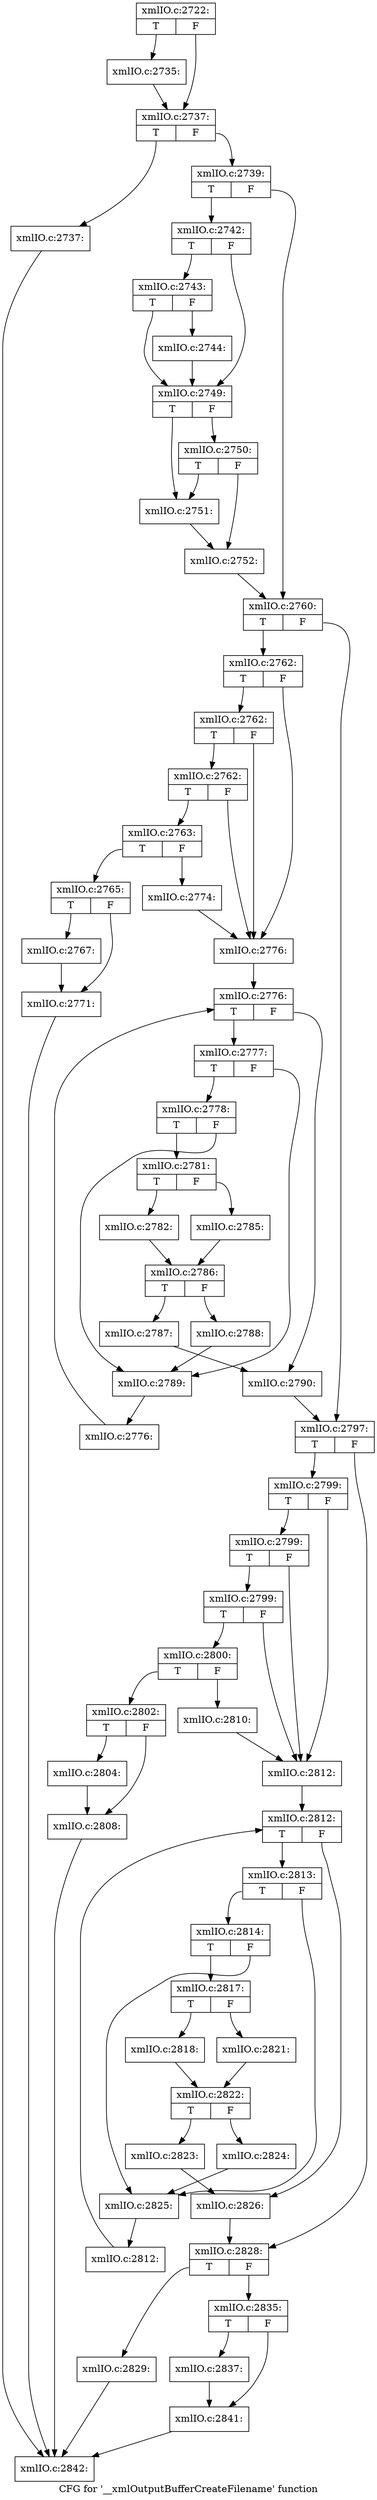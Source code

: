 digraph "CFG for '__xmlOutputBufferCreateFilename' function" {
	label="CFG for '__xmlOutputBufferCreateFilename' function";

	Node0x52a7f00 [shape=record,label="{xmlIO.c:2722:|{<s0>T|<s1>F}}"];
	Node0x52a7f00:s0 -> Node0x52b06c0;
	Node0x52a7f00:s1 -> Node0x52b0710;
	Node0x52b06c0 [shape=record,label="{xmlIO.c:2735:}"];
	Node0x52b06c0 -> Node0x52b0710;
	Node0x52b0710 [shape=record,label="{xmlIO.c:2737:|{<s0>T|<s1>F}}"];
	Node0x52b0710:s0 -> Node0x52b0b30;
	Node0x52b0710:s1 -> Node0x52b0b80;
	Node0x52b0b30 [shape=record,label="{xmlIO.c:2737:}"];
	Node0x52b0b30 -> Node0x52a3910;
	Node0x52b0b80 [shape=record,label="{xmlIO.c:2739:|{<s0>T|<s1>F}}"];
	Node0x52b0b80:s0 -> Node0x52b1850;
	Node0x52b0b80:s1 -> Node0x52b1b80;
	Node0x52b1850 [shape=record,label="{xmlIO.c:2742:|{<s0>T|<s1>F}}"];
	Node0x52b1850:s0 -> Node0x52b1ec0;
	Node0x52b1850:s1 -> Node0x52b1e70;
	Node0x52b1ec0 [shape=record,label="{xmlIO.c:2743:|{<s0>T|<s1>F}}"];
	Node0x52b1ec0:s0 -> Node0x52b1e70;
	Node0x52b1ec0:s1 -> Node0x52b1e20;
	Node0x52b1e20 [shape=record,label="{xmlIO.c:2744:}"];
	Node0x52b1e20 -> Node0x52b1e70;
	Node0x52b1e70 [shape=record,label="{xmlIO.c:2749:|{<s0>T|<s1>F}}"];
	Node0x52b1e70:s0 -> Node0x52b2540;
	Node0x52b1e70:s1 -> Node0x52b2bf0;
	Node0x52b2bf0 [shape=record,label="{xmlIO.c:2750:|{<s0>T|<s1>F}}"];
	Node0x52b2bf0:s0 -> Node0x52b2540;
	Node0x52b2bf0:s1 -> Node0x52b27f0;
	Node0x52b2540 [shape=record,label="{xmlIO.c:2751:}"];
	Node0x52b2540 -> Node0x52b27f0;
	Node0x52b27f0 [shape=record,label="{xmlIO.c:2752:}"];
	Node0x52b27f0 -> Node0x52b1b80;
	Node0x52b1b80 [shape=record,label="{xmlIO.c:2760:|{<s0>T|<s1>F}}"];
	Node0x52b1b80:s0 -> Node0x52b4a10;
	Node0x52b1b80:s1 -> Node0x52b1340;
	Node0x52b4a10 [shape=record,label="{xmlIO.c:2762:|{<s0>T|<s1>F}}"];
	Node0x52b4a10:s0 -> Node0x52b5010;
	Node0x52b4a10:s1 -> Node0x52b4d40;
	Node0x52b5010 [shape=record,label="{xmlIO.c:2762:|{<s0>T|<s1>F}}"];
	Node0x52b5010:s0 -> Node0x52b4fc0;
	Node0x52b5010:s1 -> Node0x52b4d40;
	Node0x52b4fc0 [shape=record,label="{xmlIO.c:2762:|{<s0>T|<s1>F}}"];
	Node0x52b4fc0:s0 -> Node0x52b2620;
	Node0x52b4fc0:s1 -> Node0x52b4d40;
	Node0x52b2620 [shape=record,label="{xmlIO.c:2763:|{<s0>T|<s1>F}}"];
	Node0x52b2620:s0 -> Node0x52b5a50;
	Node0x52b2620:s1 -> Node0x52b5d40;
	Node0x52b5a50 [shape=record,label="{xmlIO.c:2765:|{<s0>T|<s1>F}}"];
	Node0x52b5a50:s0 -> Node0x52b60f0;
	Node0x52b5a50:s1 -> Node0x52b6140;
	Node0x52b60f0 [shape=record,label="{xmlIO.c:2767:}"];
	Node0x52b60f0 -> Node0x52b6140;
	Node0x52b6140 [shape=record,label="{xmlIO.c:2771:}"];
	Node0x52b6140 -> Node0x52a3910;
	Node0x52b5d40 [shape=record,label="{xmlIO.c:2774:}"];
	Node0x52b5d40 -> Node0x52b4d40;
	Node0x52b4d40 [shape=record,label="{xmlIO.c:2776:}"];
	Node0x52b4d40 -> Node0x52b6c70;
	Node0x52b6c70 [shape=record,label="{xmlIO.c:2776:|{<s0>T|<s1>F}}"];
	Node0x52b6c70:s0 -> Node0x52b7700;
	Node0x52b6c70:s1 -> Node0x52b69c0;
	Node0x52b7700 [shape=record,label="{xmlIO.c:2777:|{<s0>T|<s1>F}}"];
	Node0x52b7700:s0 -> Node0x52b7a60;
	Node0x52b7700:s1 -> Node0x52b7a10;
	Node0x52b7a60 [shape=record,label="{xmlIO.c:2778:|{<s0>T|<s1>F}}"];
	Node0x52b7a60:s0 -> Node0x52b79c0;
	Node0x52b7a60:s1 -> Node0x52b7a10;
	Node0x52b79c0 [shape=record,label="{xmlIO.c:2781:|{<s0>T|<s1>F}}"];
	Node0x52b79c0:s0 -> Node0x52b8200;
	Node0x52b79c0:s1 -> Node0x52b82a0;
	Node0x52b8200 [shape=record,label="{xmlIO.c:2782:}"];
	Node0x52b8200 -> Node0x52b8250;
	Node0x52b82a0 [shape=record,label="{xmlIO.c:2785:}"];
	Node0x52b82a0 -> Node0x52b8250;
	Node0x52b8250 [shape=record,label="{xmlIO.c:2786:|{<s0>T|<s1>F}}"];
	Node0x52b8250:s0 -> Node0x52b8f80;
	Node0x52b8250:s1 -> Node0x52b8fd0;
	Node0x52b8f80 [shape=record,label="{xmlIO.c:2787:}"];
	Node0x52b8f80 -> Node0x52b69c0;
	Node0x52b8fd0 [shape=record,label="{xmlIO.c:2788:}"];
	Node0x52b8fd0 -> Node0x52b7a10;
	Node0x52b7a10 [shape=record,label="{xmlIO.c:2789:}"];
	Node0x52b7a10 -> Node0x52b76b0;
	Node0x52b76b0 [shape=record,label="{xmlIO.c:2776:}"];
	Node0x52b76b0 -> Node0x52b6c70;
	Node0x52b69c0 [shape=record,label="{xmlIO.c:2790:}"];
	Node0x52b69c0 -> Node0x52b1340;
	Node0x52b1340 [shape=record,label="{xmlIO.c:2797:|{<s0>T|<s1>F}}"];
	Node0x52b1340:s0 -> Node0x52b9a50;
	Node0x52b1340:s1 -> Node0x52b9aa0;
	Node0x52b9a50 [shape=record,label="{xmlIO.c:2799:|{<s0>T|<s1>F}}"];
	Node0x52b9a50:s0 -> Node0x5253800;
	Node0x52b9a50:s1 -> Node0x5253730;
	Node0x5253800 [shape=record,label="{xmlIO.c:2799:|{<s0>T|<s1>F}}"];
	Node0x5253800:s0 -> Node0x5253780;
	Node0x5253800:s1 -> Node0x5253730;
	Node0x5253780 [shape=record,label="{xmlIO.c:2799:|{<s0>T|<s1>F}}"];
	Node0x5253780:s0 -> Node0x52536e0;
	Node0x5253780:s1 -> Node0x5253730;
	Node0x52536e0 [shape=record,label="{xmlIO.c:2800:|{<s0>T|<s1>F}}"];
	Node0x52536e0:s0 -> Node0x52bb180;
	Node0x52536e0:s1 -> Node0x52bb1d0;
	Node0x52bb180 [shape=record,label="{xmlIO.c:2802:|{<s0>T|<s1>F}}"];
	Node0x52bb180:s0 -> Node0x52bb760;
	Node0x52bb180:s1 -> Node0x52bb7b0;
	Node0x52bb760 [shape=record,label="{xmlIO.c:2804:}"];
	Node0x52bb760 -> Node0x52bb7b0;
	Node0x52bb7b0 [shape=record,label="{xmlIO.c:2808:}"];
	Node0x52bb7b0 -> Node0x52a3910;
	Node0x52bb1d0 [shape=record,label="{xmlIO.c:2810:}"];
	Node0x52bb1d0 -> Node0x5253730;
	Node0x5253730 [shape=record,label="{xmlIO.c:2812:}"];
	Node0x5253730 -> Node0x52bc910;
	Node0x52bc910 [shape=record,label="{xmlIO.c:2812:|{<s0>T|<s1>F}}"];
	Node0x52bc910:s0 -> Node0x52bcbf0;
	Node0x52bc910:s1 -> Node0x52bc630;
	Node0x52bcbf0 [shape=record,label="{xmlIO.c:2813:|{<s0>T|<s1>F}}"];
	Node0x52bcbf0:s0 -> Node0x52bcfd0;
	Node0x52bcbf0:s1 -> Node0x52bcf80;
	Node0x52bcfd0 [shape=record,label="{xmlIO.c:2814:|{<s0>T|<s1>F}}"];
	Node0x52bcfd0:s0 -> Node0x52bcf30;
	Node0x52bcfd0:s1 -> Node0x52bcf80;
	Node0x52bcf30 [shape=record,label="{xmlIO.c:2817:|{<s0>T|<s1>F}}"];
	Node0x52bcf30:s0 -> Node0x52bdac0;
	Node0x52bcf30:s1 -> Node0x52bdb60;
	Node0x52bdac0 [shape=record,label="{xmlIO.c:2818:}"];
	Node0x52bdac0 -> Node0x52bdb10;
	Node0x52bdb60 [shape=record,label="{xmlIO.c:2821:}"];
	Node0x52bdb60 -> Node0x52bdb10;
	Node0x52bdb10 [shape=record,label="{xmlIO.c:2822:|{<s0>T|<s1>F}}"];
	Node0x52bdb10:s0 -> Node0x52be900;
	Node0x52bdb10:s1 -> Node0x52be950;
	Node0x52be900 [shape=record,label="{xmlIO.c:2823:}"];
	Node0x52be900 -> Node0x52bc630;
	Node0x52be950 [shape=record,label="{xmlIO.c:2824:}"];
	Node0x52be950 -> Node0x52bcf80;
	Node0x52bcf80 [shape=record,label="{xmlIO.c:2825:}"];
	Node0x52bcf80 -> Node0x52bcb60;
	Node0x52bcb60 [shape=record,label="{xmlIO.c:2812:}"];
	Node0x52bcb60 -> Node0x52bc910;
	Node0x52bc630 [shape=record,label="{xmlIO.c:2826:}"];
	Node0x52bc630 -> Node0x52b9aa0;
	Node0x52b9aa0 [shape=record,label="{xmlIO.c:2828:|{<s0>T|<s1>F}}"];
	Node0x52b9aa0:s0 -> Node0x52bf220;
	Node0x52b9aa0:s1 -> Node0x52bf270;
	Node0x52bf220 [shape=record,label="{xmlIO.c:2829:}"];
	Node0x52bf220 -> Node0x52a3910;
	Node0x52bf270 [shape=record,label="{xmlIO.c:2835:|{<s0>T|<s1>F}}"];
	Node0x52bf270:s0 -> Node0x52bf9d0;
	Node0x52bf270:s1 -> Node0x52bfa20;
	Node0x52bf9d0 [shape=record,label="{xmlIO.c:2837:}"];
	Node0x52bf9d0 -> Node0x52bfa20;
	Node0x52bfa20 [shape=record,label="{xmlIO.c:2841:}"];
	Node0x52bfa20 -> Node0x52a3910;
	Node0x52a3910 [shape=record,label="{xmlIO.c:2842:}"];
}
